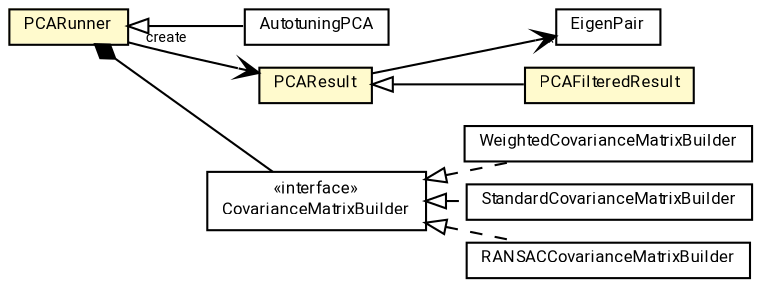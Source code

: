#!/usr/local/bin/dot
#
# Class diagram 
# Generated by UMLGraph version R5_7_2-60-g0e99a6 (http://www.spinellis.gr/umlgraph/)
#

digraph G {
	graph [fontnames="svg"]
	edge [fontname="Roboto",fontsize=7,labelfontname="Roboto",labelfontsize=7,color="black"];
	node [fontname="Roboto",fontcolor="black",fontsize=8,shape=plaintext,margin=0,width=0,height=0];
	nodesep=0.15;
	ranksep=0.25;
	rankdir=LR;
	// de.lmu.ifi.dbs.elki.math.linearalgebra.pca.WeightedCovarianceMatrixBuilder
	c333520 [label=<<table title="de.lmu.ifi.dbs.elki.math.linearalgebra.pca.WeightedCovarianceMatrixBuilder" border="0" cellborder="1" cellspacing="0" cellpadding="2" href="WeightedCovarianceMatrixBuilder.html" target="_parent">
		<tr><td><table border="0" cellspacing="0" cellpadding="1">
		<tr><td align="center" balign="center"> <font face="Roboto">WeightedCovarianceMatrixBuilder</font> </td></tr>
		</table></td></tr>
		</table>>, URL="WeightedCovarianceMatrixBuilder.html"];
	// de.lmu.ifi.dbs.elki.math.linearalgebra.pca.AutotuningPCA
	c333522 [label=<<table title="de.lmu.ifi.dbs.elki.math.linearalgebra.pca.AutotuningPCA" border="0" cellborder="1" cellspacing="0" cellpadding="2" href="AutotuningPCA.html" target="_parent">
		<tr><td><table border="0" cellspacing="0" cellpadding="1">
		<tr><td align="center" balign="center"> <font face="Roboto">AutotuningPCA</font> </td></tr>
		</table></td></tr>
		</table>>, URL="AutotuningPCA.html"];
	// de.lmu.ifi.dbs.elki.math.linearalgebra.pca.PCAResult
	c334317 [label=<<table title="de.lmu.ifi.dbs.elki.math.linearalgebra.pca.PCAResult" border="0" cellborder="1" cellspacing="0" cellpadding="2" bgcolor="LemonChiffon" href="PCAResult.html" target="_parent">
		<tr><td><table border="0" cellspacing="0" cellpadding="1">
		<tr><td align="center" balign="center"> <font face="Roboto">PCAResult</font> </td></tr>
		</table></td></tr>
		</table>>, URL="PCAResult.html"];
	// de.lmu.ifi.dbs.elki.math.linearalgebra.pca.StandardCovarianceMatrixBuilder
	c334318 [label=<<table title="de.lmu.ifi.dbs.elki.math.linearalgebra.pca.StandardCovarianceMatrixBuilder" border="0" cellborder="1" cellspacing="0" cellpadding="2" href="StandardCovarianceMatrixBuilder.html" target="_parent">
		<tr><td><table border="0" cellspacing="0" cellpadding="1">
		<tr><td align="center" balign="center"> <font face="Roboto">StandardCovarianceMatrixBuilder</font> </td></tr>
		</table></td></tr>
		</table>>, URL="StandardCovarianceMatrixBuilder.html"];
	// de.lmu.ifi.dbs.elki.math.linearalgebra.pca.CovarianceMatrixBuilder
	c334350 [label=<<table title="de.lmu.ifi.dbs.elki.math.linearalgebra.pca.CovarianceMatrixBuilder" border="0" cellborder="1" cellspacing="0" cellpadding="2" href="CovarianceMatrixBuilder.html" target="_parent">
		<tr><td><table border="0" cellspacing="0" cellpadding="1">
		<tr><td align="center" balign="center"> &#171;interface&#187; </td></tr>
		<tr><td align="center" balign="center"> <font face="Roboto">CovarianceMatrixBuilder</font> </td></tr>
		</table></td></tr>
		</table>>, URL="CovarianceMatrixBuilder.html"];
	// de.lmu.ifi.dbs.elki.math.linearalgebra.pca.PCARunner
	c334351 [label=<<table title="de.lmu.ifi.dbs.elki.math.linearalgebra.pca.PCARunner" border="0" cellborder="1" cellspacing="0" cellpadding="2" bgcolor="LemonChiffon" href="PCARunner.html" target="_parent">
		<tr><td><table border="0" cellspacing="0" cellpadding="1">
		<tr><td align="center" balign="center"> <font face="Roboto">PCARunner</font> </td></tr>
		</table></td></tr>
		</table>>, URL="PCARunner.html"];
	// de.lmu.ifi.dbs.elki.math.linearalgebra.pca.EigenPair
	c334353 [label=<<table title="de.lmu.ifi.dbs.elki.math.linearalgebra.pca.EigenPair" border="0" cellborder="1" cellspacing="0" cellpadding="2" href="EigenPair.html" target="_parent">
		<tr><td><table border="0" cellspacing="0" cellpadding="1">
		<tr><td align="center" balign="center"> <font face="Roboto">EigenPair</font> </td></tr>
		</table></td></tr>
		</table>>, URL="EigenPair.html"];
	// de.lmu.ifi.dbs.elki.math.linearalgebra.pca.PCAFilteredResult
	c334354 [label=<<table title="de.lmu.ifi.dbs.elki.math.linearalgebra.pca.PCAFilteredResult" border="0" cellborder="1" cellspacing="0" cellpadding="2" bgcolor="LemonChiffon" href="PCAFilteredResult.html" target="_parent">
		<tr><td><table border="0" cellspacing="0" cellpadding="1">
		<tr><td align="center" balign="center"> <font face="Roboto">PCAFilteredResult</font> </td></tr>
		</table></td></tr>
		</table>>, URL="PCAFilteredResult.html"];
	// de.lmu.ifi.dbs.elki.math.linearalgebra.pca.RANSACCovarianceMatrixBuilder
	c334355 [label=<<table title="de.lmu.ifi.dbs.elki.math.linearalgebra.pca.RANSACCovarianceMatrixBuilder" border="0" cellborder="1" cellspacing="0" cellpadding="2" href="RANSACCovarianceMatrixBuilder.html" target="_parent">
		<tr><td><table border="0" cellspacing="0" cellpadding="1">
		<tr><td align="center" balign="center"> <font face="Roboto">RANSACCovarianceMatrixBuilder</font> </td></tr>
		</table></td></tr>
		</table>>, URL="RANSACCovarianceMatrixBuilder.html"];
	// de.lmu.ifi.dbs.elki.math.linearalgebra.pca.WeightedCovarianceMatrixBuilder implements de.lmu.ifi.dbs.elki.math.linearalgebra.pca.CovarianceMatrixBuilder
	c334350 -> c333520 [arrowtail=empty,style=dashed,dir=back,weight=9];
	// de.lmu.ifi.dbs.elki.math.linearalgebra.pca.AutotuningPCA extends de.lmu.ifi.dbs.elki.math.linearalgebra.pca.PCARunner
	c334351 -> c333522 [arrowtail=empty,dir=back,weight=10];
	// de.lmu.ifi.dbs.elki.math.linearalgebra.pca.StandardCovarianceMatrixBuilder implements de.lmu.ifi.dbs.elki.math.linearalgebra.pca.CovarianceMatrixBuilder
	c334350 -> c334318 [arrowtail=empty,style=dashed,dir=back,weight=9];
	// de.lmu.ifi.dbs.elki.math.linearalgebra.pca.PCARunner composed de.lmu.ifi.dbs.elki.math.linearalgebra.pca.CovarianceMatrixBuilder
	c334351 -> c334350 [arrowhead=none,arrowtail=diamond,dir=back,weight=6];
	// de.lmu.ifi.dbs.elki.math.linearalgebra.pca.PCARunner navassoc de.lmu.ifi.dbs.elki.math.linearalgebra.pca.PCAResult
	c334351 -> c334317 [arrowhead=open,weight=1,label="create"];
	// de.lmu.ifi.dbs.elki.math.linearalgebra.pca.PCAFilteredResult extends de.lmu.ifi.dbs.elki.math.linearalgebra.pca.PCAResult
	c334317 -> c334354 [arrowtail=empty,dir=back,weight=10];
	// de.lmu.ifi.dbs.elki.math.linearalgebra.pca.RANSACCovarianceMatrixBuilder implements de.lmu.ifi.dbs.elki.math.linearalgebra.pca.CovarianceMatrixBuilder
	c334350 -> c334355 [arrowtail=empty,style=dashed,dir=back,weight=9];
	// de.lmu.ifi.dbs.elki.math.linearalgebra.pca.PCAResult navassoc de.lmu.ifi.dbs.elki.math.linearalgebra.pca.EigenPair
	c334317 -> c334353 [arrowhead=open,weight=1,headlabel="*"];
}

